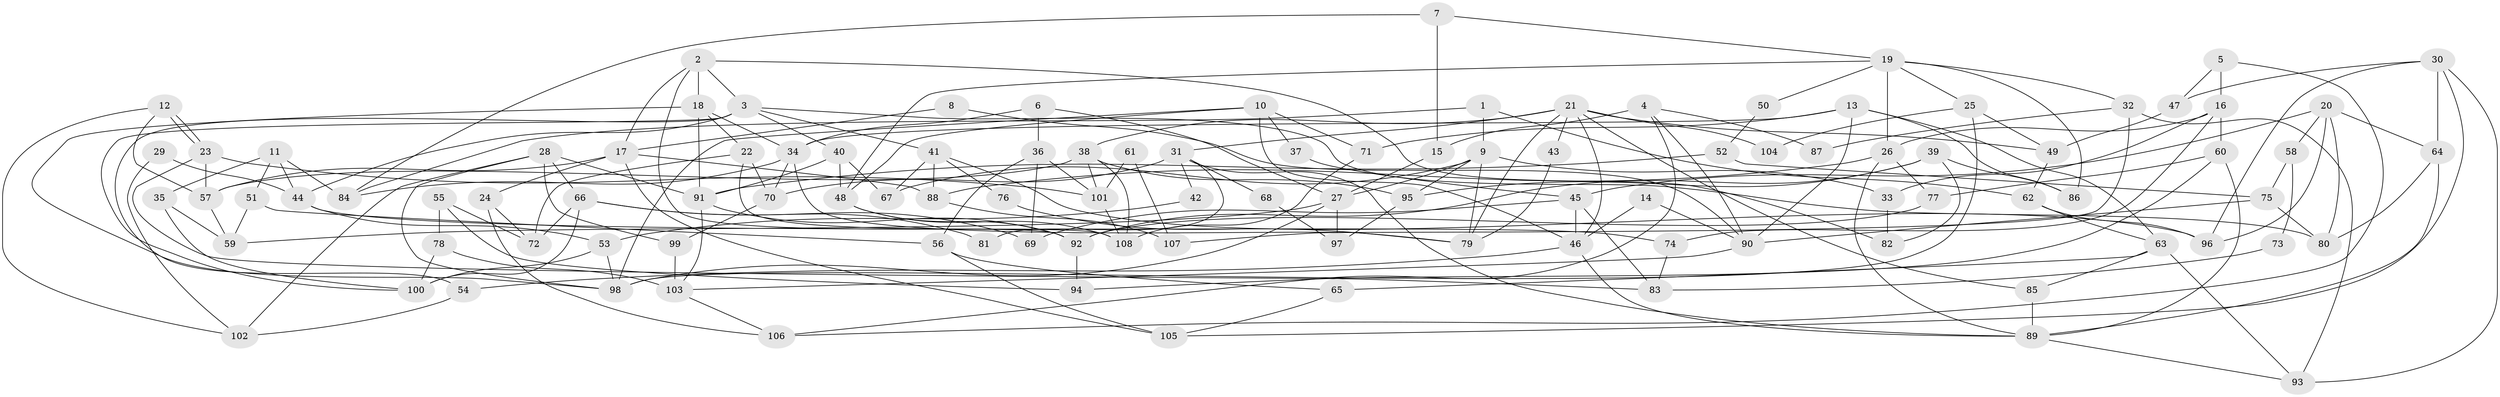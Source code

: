 // coarse degree distribution, {3: 0.26666666666666666, 9: 0.02666666666666667, 7: 0.05333333333333334, 4: 0.2, 8: 0.06666666666666667, 2: 0.13333333333333333, 10: 0.013333333333333334, 6: 0.08, 5: 0.12, 14: 0.02666666666666667, 13: 0.013333333333333334}
// Generated by graph-tools (version 1.1) at 2025/18/03/04/25 18:18:47]
// undirected, 108 vertices, 216 edges
graph export_dot {
graph [start="1"]
  node [color=gray90,style=filled];
  1;
  2;
  3;
  4;
  5;
  6;
  7;
  8;
  9;
  10;
  11;
  12;
  13;
  14;
  15;
  16;
  17;
  18;
  19;
  20;
  21;
  22;
  23;
  24;
  25;
  26;
  27;
  28;
  29;
  30;
  31;
  32;
  33;
  34;
  35;
  36;
  37;
  38;
  39;
  40;
  41;
  42;
  43;
  44;
  45;
  46;
  47;
  48;
  49;
  50;
  51;
  52;
  53;
  54;
  55;
  56;
  57;
  58;
  59;
  60;
  61;
  62;
  63;
  64;
  65;
  66;
  67;
  68;
  69;
  70;
  71;
  72;
  73;
  74;
  75;
  76;
  77;
  78;
  79;
  80;
  81;
  82;
  83;
  84;
  85;
  86;
  87;
  88;
  89;
  90;
  91;
  92;
  93;
  94;
  95;
  96;
  97;
  98;
  99;
  100;
  101;
  102;
  103;
  104;
  105;
  106;
  107;
  108;
  1 -- 9;
  1 -- 84;
  1 -- 62;
  2 -- 18;
  2 -- 92;
  2 -- 3;
  2 -- 17;
  2 -- 82;
  3 -- 80;
  3 -- 40;
  3 -- 41;
  3 -- 44;
  3 -- 54;
  3 -- 100;
  4 -- 15;
  4 -- 90;
  4 -- 87;
  4 -- 106;
  5 -- 106;
  5 -- 16;
  5 -- 47;
  6 -- 27;
  6 -- 34;
  6 -- 36;
  7 -- 84;
  7 -- 19;
  7 -- 15;
  8 -- 90;
  8 -- 17;
  9 -- 95;
  9 -- 33;
  9 -- 27;
  9 -- 67;
  9 -- 79;
  10 -- 46;
  10 -- 98;
  10 -- 37;
  10 -- 48;
  10 -- 71;
  11 -- 44;
  11 -- 35;
  11 -- 51;
  11 -- 84;
  12 -- 23;
  12 -- 23;
  12 -- 102;
  12 -- 57;
  13 -- 34;
  13 -- 63;
  13 -- 71;
  13 -- 86;
  13 -- 90;
  14 -- 46;
  14 -- 90;
  15 -- 27;
  16 -- 26;
  16 -- 74;
  16 -- 33;
  16 -- 60;
  17 -- 57;
  17 -- 24;
  17 -- 88;
  17 -- 105;
  18 -- 22;
  18 -- 34;
  18 -- 91;
  18 -- 98;
  19 -- 48;
  19 -- 26;
  19 -- 25;
  19 -- 32;
  19 -- 50;
  19 -- 86;
  20 -- 96;
  20 -- 64;
  20 -- 45;
  20 -- 58;
  20 -- 80;
  21 -- 49;
  21 -- 38;
  21 -- 31;
  21 -- 43;
  21 -- 46;
  21 -- 79;
  21 -- 85;
  21 -- 104;
  22 -- 108;
  22 -- 72;
  22 -- 70;
  23 -- 101;
  23 -- 57;
  23 -- 83;
  24 -- 106;
  24 -- 72;
  25 -- 98;
  25 -- 49;
  25 -- 104;
  26 -- 88;
  26 -- 77;
  26 -- 89;
  27 -- 59;
  27 -- 97;
  27 -- 98;
  28 -- 98;
  28 -- 91;
  28 -- 66;
  28 -- 99;
  28 -- 102;
  29 -- 44;
  29 -- 102;
  30 -- 105;
  30 -- 96;
  30 -- 47;
  30 -- 64;
  30 -- 93;
  31 -- 89;
  31 -- 42;
  31 -- 68;
  31 -- 70;
  31 -- 81;
  32 -- 93;
  32 -- 87;
  32 -- 107;
  33 -- 82;
  34 -- 79;
  34 -- 70;
  34 -- 84;
  35 -- 100;
  35 -- 59;
  36 -- 69;
  36 -- 56;
  36 -- 101;
  37 -- 45;
  38 -- 57;
  38 -- 108;
  38 -- 95;
  38 -- 101;
  39 -- 92;
  39 -- 86;
  39 -- 82;
  39 -- 95;
  40 -- 48;
  40 -- 67;
  40 -- 91;
  41 -- 67;
  41 -- 76;
  41 -- 88;
  41 -- 96;
  42 -- 53;
  43 -- 79;
  44 -- 53;
  44 -- 74;
  45 -- 46;
  45 -- 69;
  45 -- 83;
  46 -- 89;
  46 -- 54;
  47 -- 49;
  48 -- 108;
  48 -- 92;
  49 -- 62;
  50 -- 52;
  51 -- 56;
  51 -- 59;
  52 -- 75;
  52 -- 91;
  53 -- 100;
  53 -- 98;
  54 -- 102;
  55 -- 94;
  55 -- 72;
  55 -- 78;
  56 -- 105;
  56 -- 65;
  57 -- 59;
  58 -- 75;
  58 -- 73;
  60 -- 89;
  60 -- 77;
  60 -- 94;
  61 -- 107;
  61 -- 101;
  62 -- 63;
  62 -- 96;
  63 -- 85;
  63 -- 65;
  63 -- 93;
  64 -- 89;
  64 -- 80;
  65 -- 105;
  66 -- 100;
  66 -- 69;
  66 -- 72;
  66 -- 81;
  68 -- 97;
  70 -- 99;
  71 -- 108;
  73 -- 83;
  74 -- 83;
  75 -- 80;
  75 -- 90;
  76 -- 79;
  77 -- 92;
  78 -- 103;
  78 -- 100;
  85 -- 89;
  88 -- 107;
  89 -- 93;
  90 -- 103;
  91 -- 92;
  91 -- 103;
  92 -- 94;
  95 -- 97;
  99 -- 103;
  101 -- 108;
  103 -- 106;
}
